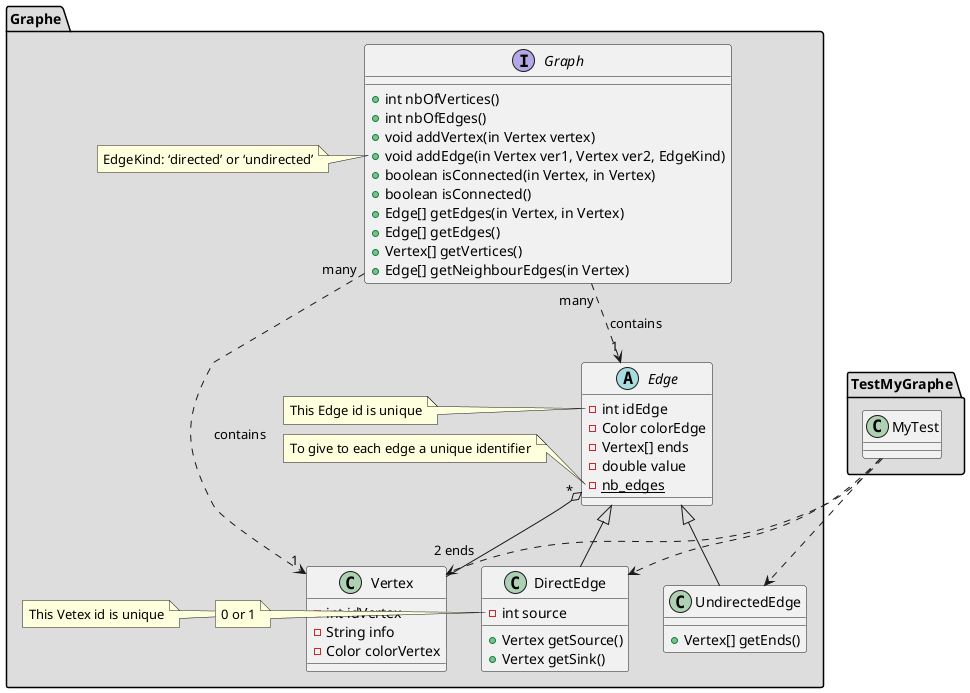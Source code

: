@startuml graphe
skinparam actorStyle awesome

package "Graphe" #DDDDDD {
 
class Vertex {
    -int idVertex
    -String info
    -Color colorVertex
}
note left of Vertex::idVertex
  This Vetex id is unique
end note

abstract class Edge {
    -int idEdge
    -Color colorEdge
    -Vertex[] ends
    -double value
    -{static} nb_edges
}
note left of Edge::idEdge
  This Edge id is unique
end note


note left of Edge::nb_edges
  To give to each edge a unique identifier
end note

Edge "*" o-- "2 ends" Vertex 
class UndirectedEdge extends Edge {
    +Vertex[] getEnds() 
}

class DirectEdge extends Edge {
    -int source
    +Vertex getSource()
    +Vertex getSink()
}

note left of DirectEdge::source
  0 or 1
end note

interface Graph {
    +int nbOfVertices()
    +int nbOfEdges()
    +void addVertex(in Vertex vertex)
    +void addEdge(in Vertex ver1, Vertex ver2, EdgeKind)
    +boolean isConnected(in Vertex, in Vertex)
    +boolean isConnected()
    +Edge[] getEdges(in Vertex, in Vertex)
    +Edge[] getEdges()
    +Vertex[] getVertices()
    +Edge[] getNeighbourEdges(in Vertex) 
}

Graph "many"..>"1" Edge : contains 
Graph "many"..>"1" Vertex : contains
note left of Graph::addEdge
   EdgeKind: ‘directed’ or ‘undirected’
end note
}

package "TestMyGraphe" #DDDDDD {
  class MyTest
  {
  }
  MyTest ..> DirectEdge
  MyTest ..> UndirectedEdge
  MyTest ..> Vertex 
}

@enduml